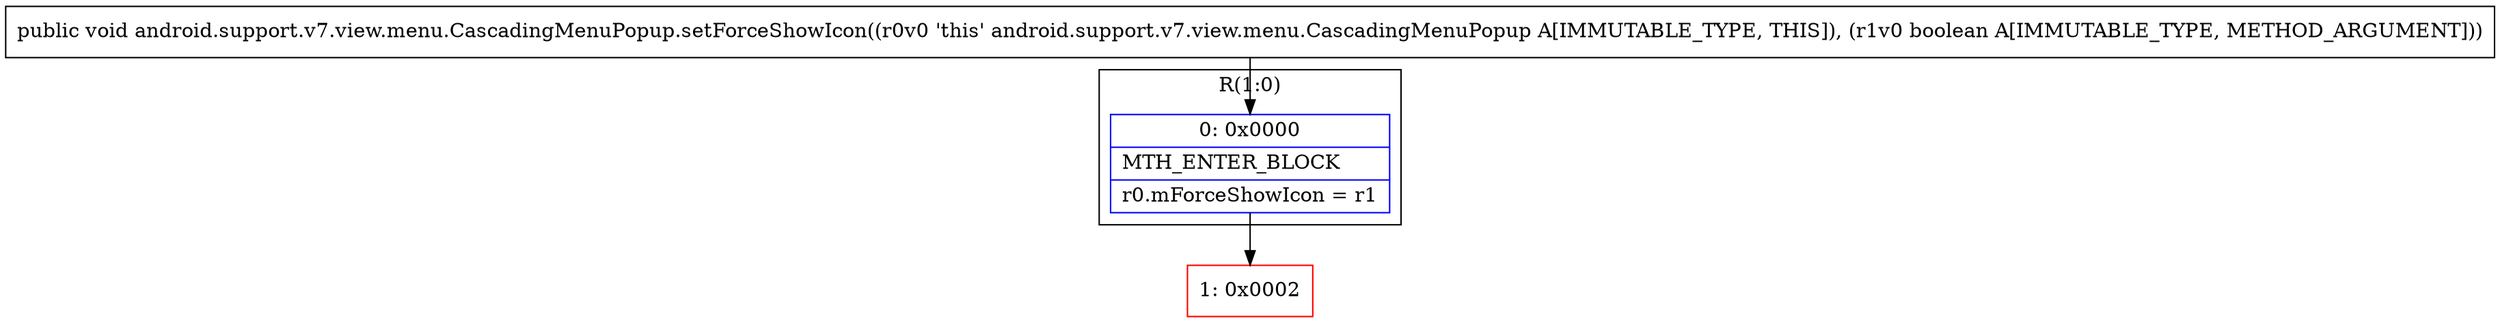 digraph "CFG forandroid.support.v7.view.menu.CascadingMenuPopup.setForceShowIcon(Z)V" {
subgraph cluster_Region_246121104 {
label = "R(1:0)";
node [shape=record,color=blue];
Node_0 [shape=record,label="{0\:\ 0x0000|MTH_ENTER_BLOCK\l|r0.mForceShowIcon = r1\l}"];
}
Node_1 [shape=record,color=red,label="{1\:\ 0x0002}"];
MethodNode[shape=record,label="{public void android.support.v7.view.menu.CascadingMenuPopup.setForceShowIcon((r0v0 'this' android.support.v7.view.menu.CascadingMenuPopup A[IMMUTABLE_TYPE, THIS]), (r1v0 boolean A[IMMUTABLE_TYPE, METHOD_ARGUMENT])) }"];
MethodNode -> Node_0;
Node_0 -> Node_1;
}

